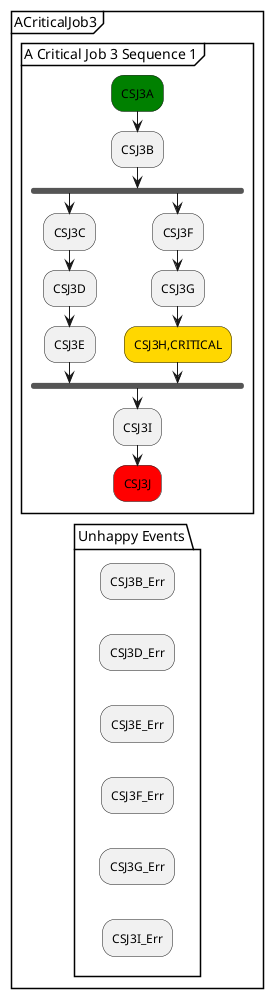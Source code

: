 @startuml
partition "ACriticalJob3" {
    group "A Critical Job 3 Sequence 1"
        #green:CSJ3A;
        :CSJ3B;
        fork
            :CSJ3C;
            :CSJ3D;
            :CSJ3E;
        fork again
            :CSJ3F;
            :CSJ3G;
            #gold:CSJ3H,CRITICAL;
        end fork
        :CSJ3I;
        #red:CSJ3J;
        detach
    end group
    package "Unhappy Events" {
      :CSJ3B_Err;
      kill
      :CSJ3D_Err;
      kill
      :CSJ3E_Err;
      kill
      :CSJ3F_Err;
      kill
      :CSJ3G_Err;
      kill
      :CSJ3I_Err;
      kill    
    }
}
@enduml